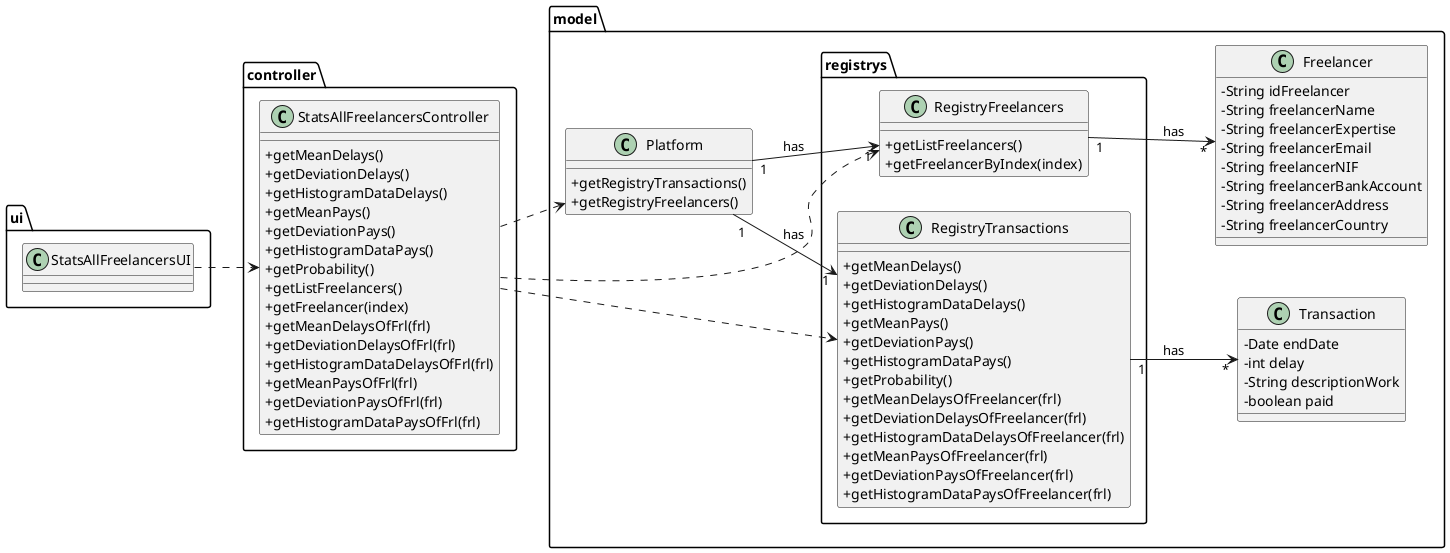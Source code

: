 @startuml
skinparam classAttributeIconSize 0
left to right direction

package ui {
class StatsAllFreelancersUI {}
}

package controller {
class StatsAllFreelancersController {
  +getMeanDelays()
  +getDeviationDelays()
  +getHistogramDataDelays()
  +getMeanPays()
  +getDeviationPays()
  +getHistogramDataPays()
  +getProbability()
  +getListFreelancers()
  +getFreelancer(index)
  +getMeanDelaysOfFrl(frl)
  +getDeviationDelaysOfFrl(frl)
  +getHistogramDataDelaysOfFrl(frl)
  +getMeanPaysOfFrl(frl)
  +getDeviationPaysOfFrl(frl)
  +getHistogramDataPaysOfFrl(frl)
}
}

package model {
class Platform {
  +getRegistryTransactions()
  +getRegistryFreelancers()
}

package registrys {
class RegistryTransactions {
  +getMeanDelays()
  +getDeviationDelays()
  +getHistogramDataDelays()
  +getMeanPays()
  +getDeviationPays()
  +getHistogramDataPays()
  +getProbability()
  +getMeanDelaysOfFreelancer(frl)
  +getDeviationDelaysOfFreelancer(frl)
  +getHistogramDataDelaysOfFreelancer(frl)
  +getMeanPaysOfFreelancer(frl)
  +getDeviationPaysOfFreelancer(frl)
  +getHistogramDataPaysOfFreelancer(frl)
}
class RegistryFreelancers {
  +getListFreelancers()
  +getFreelancerByIndex(index)
}
}
 
class Transaction {
  -Date endDate
  -int delay
  -String descriptionWork
  -boolean paid
}

class Freelancer {
  -String idFreelancer
  -String freelancerName
  -String freelancerExpertise
  -String freelancerEmail
  -String freelancerNIF
  -String freelancerBankAccount
  -String freelancerAddress
  -String freelancerCountry
}
}

StatsAllFreelancersUI ..> StatsAllFreelancersController
StatsAllFreelancersController ..> Platform
StatsAllFreelancersController ..> RegistryTransactions
StatsAllFreelancersController ..> RegistryFreelancers
Platform "1" --> "1" RegistryTransactions: has
RegistryTransactions "1" --> "*" Transaction: has
Platform "1" --> "1" RegistryFreelancers: has
RegistryFreelancers "1" --> "*" Freelancer: has

@enduml
